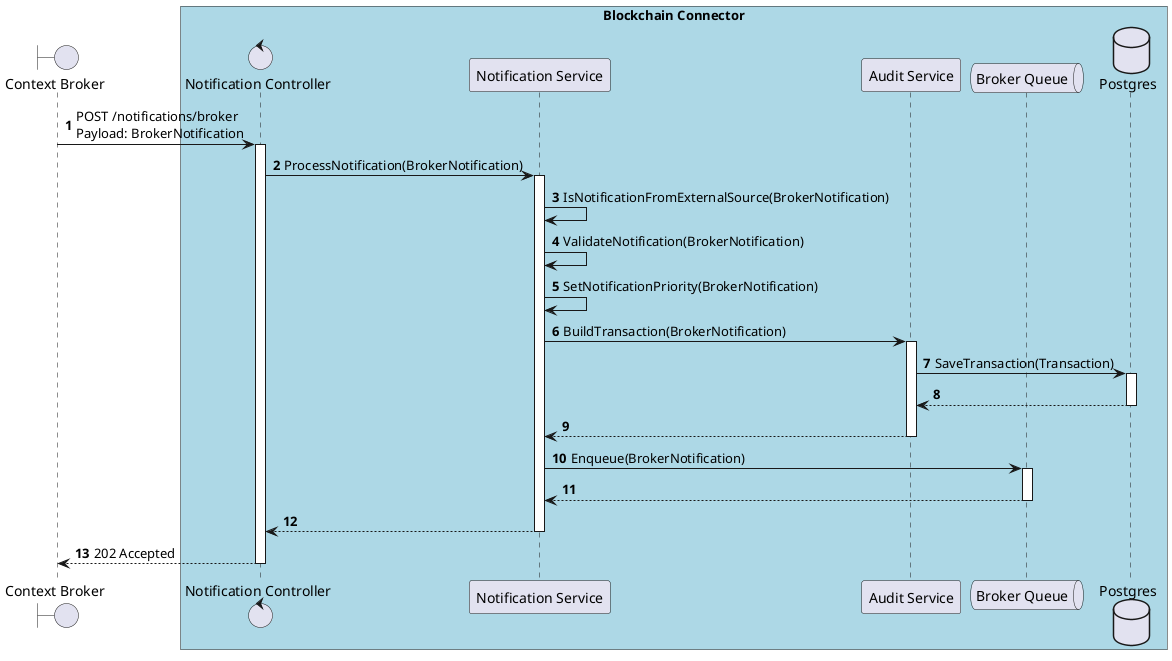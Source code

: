 @startuml
'https://plantuml.com/sequence-diagram

autonumber
skinparam BoxPadding 10

boundary "Context Broker" as context_broker

box "Blockchain Connector" #LightBlue
    control "Notification Controller" as notification_controller
    participant "Notification Service" as notification_service
    participant "Audit Service" as audit_service
    queue "Broker Queue" as broker_queue
    database "Postgres" as local_db
end box

context_broker -> notification_controller++: POST /notifications/broker\nPayload: BrokerNotification
    notification_controller -> notification_service++: ProcessNotification(BrokerNotification)
        notification_service -> notification_service: IsNotificationFromExternalSource(BrokerNotification)
        notification_service -> notification_service: ValidateNotification(BrokerNotification)
        notification_service -> notification_service: SetNotificationPriority(BrokerNotification)
        notification_service -> audit_service++: BuildTransaction(BrokerNotification)
            audit_service -> local_db++: SaveTransaction(Transaction)
            return
        return
        notification_service -> broker_queue++: Enqueue(BrokerNotification)
        return
    return
return 202 Accepted

@enduml


